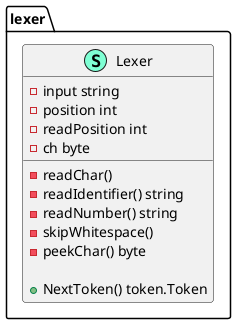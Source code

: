 @startuml
namespace lexer {
    class Lexer << (S,Aquamarine) >> {
        - input string
        - position int
        - readPosition int
        - ch byte

        - readChar() 
        - readIdentifier() string
        - readNumber() string
        - skipWhitespace() 
        - peekChar() byte

        + NextToken() token.Token

    }
}


@enduml
